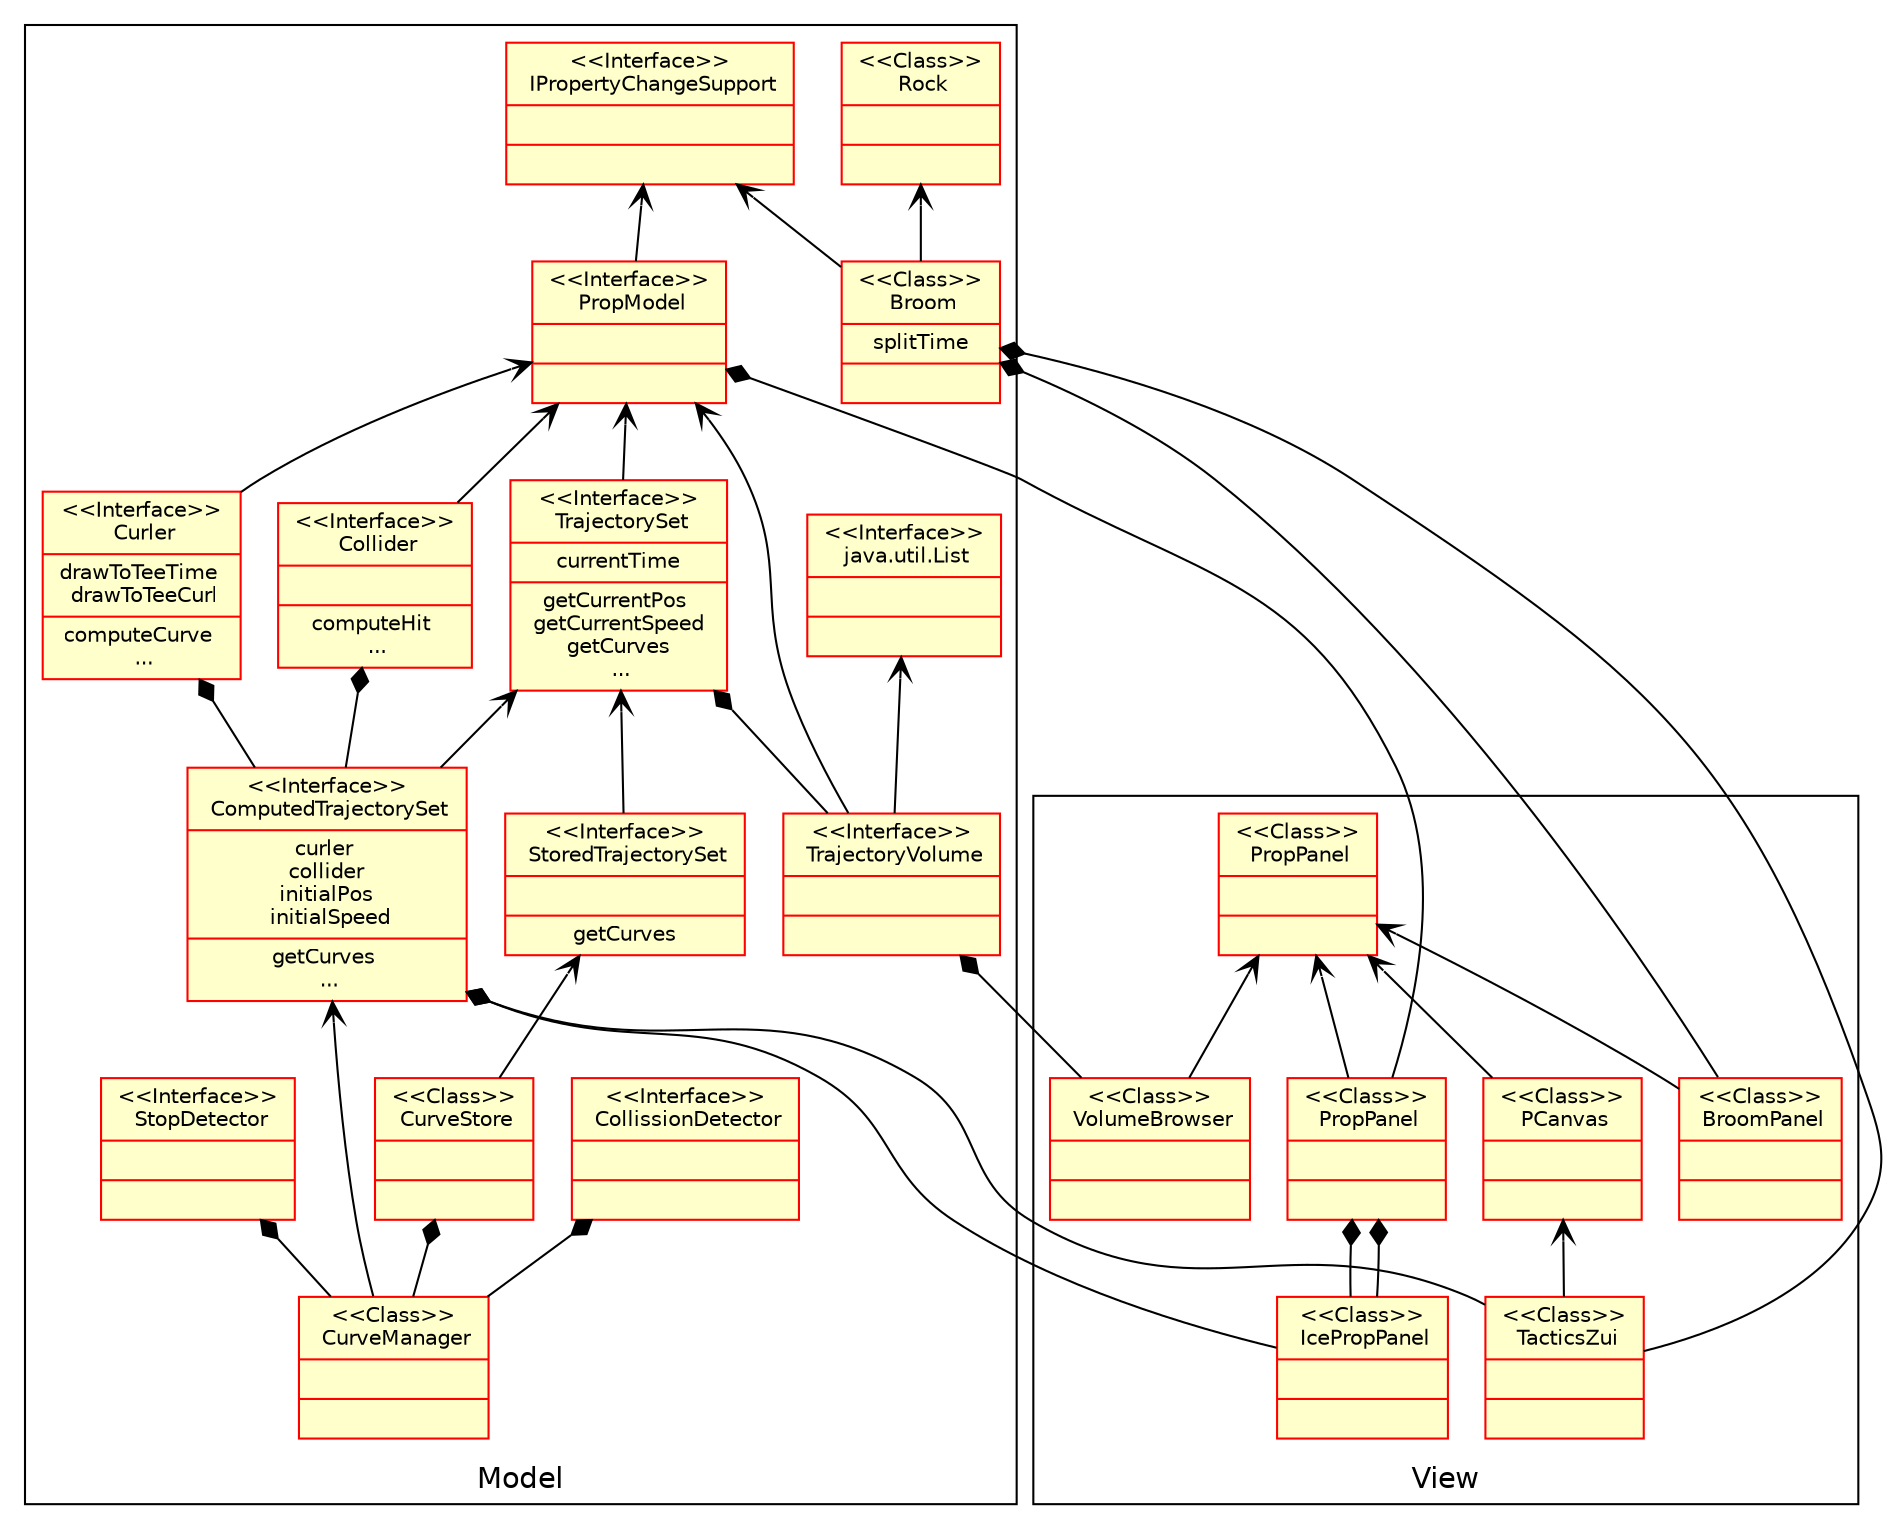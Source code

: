 #!/usr/bin/dot -Tpdf -o domain-model.pdf
/*
    $Id: deployment.dot 12872 2006-10-31 16:59:40Z rohrmoser $

        See http://www.graphviz.org/Documentation.php
*/
digraph G {
	rankdir=BT;
	fontname="Helvetica";

#	edge [fontname="Helvetica",fontsize=10, fontcolor="black", labelfontname="Helvetica",labelfontsize=10, color="red"];
	node [fontname="Helvetica",fontsize=10, fontcolor="black", shape=record, color="red", style=filled, fillcolor="#FFFFCC", labeljust="r"];
	edge [arrowhead=open];
#	node [style=filled, fillcolor="lightblue"];
#	compound=true;

subgraph cluster_model {
	label="Model";

#	JDK
	List [
		label = "{ \<\<Interface\>\>\n java.util.List||}"
	];

#	JCurl

	PropModel [
		label = "{ \<\<Interface\>\>\n PropModel||}"
	];

	Rock [
		label = "{ \<\<Class\>\>\n Rock|| }"
	];

	IPropertyChangeSupport [
		label = "{ \<\<Interface\>\>\n IPropertyChangeSupport|| }"
	];

	TrajectorySet [
		label = "{ \<\<Interface\>\>\n TrajectorySet| \
		currentTime | \
		getCurrentPos \n \
		getCurrentSpeed \n \
		getCurves \n \
		... }"
	];

	ComputedTrajectorySet [
		label = "{ \<\<Interface\>\>\n ComputedTrajectorySet| \
		curler \n \
		collider \n \
		initialPos \n \
		initialSpeed | \
		getCurves \n \
		... }"
	];

	StoredTrajectorySet [
		label = "{ \<\<Interface\>\>\n StoredTrajectorySet|| getCurves }"
	];

	Volume [
		label = "{ \<\<Interface\>\>\n TrajectoryVolume||}"
	];

	Curler [
		label = "{ \<\<Interface\>\>\n Curler| \
		drawToTeeTime \n \
		drawToTeeCurl | \
		computeCurve \n \
		... }"
	];

	Collider [
		label = "{ \<\<Interface\>\>\n Collider| | \
		computeHit \n \
		... }"
	];

	CollissionDetector [
		label = "{ \<\<Interface\>\>\n CollissionDetector | | }"
	];

	StopDetector [
		label = "{ \<\<Interface\>\>\n StopDetector | | }"
	];

	CurveStore [
		label = "{ \<\<Class\>\>\n CurveStore|| }"
	];

	CurveManager [
		label = "{ \<\<Class\>\>\n CurveManager|| }"
	];

	Broom [
		label = "{ \<\<Class\>\>\n Broom|splitTime| }"
	];

#	Inheritance
	Volume -> List;
	Volume -> PropModel;
	PropModel -> IPropertyChangeSupport;
	TrajectorySet -> PropModel;
	StoredTrajectorySet -> TrajectorySet;
	CurveStore -> StoredTrajectorySet;
	ComputedTrajectorySet -> TrajectorySet;
	CurveManager -> ComputedTrajectorySet;
	Curler -> PropModel;
	Collider -> PropModel;
	Broom -> Rock;
	Broom  -> IPropertyChangeSupport;

#	Aggregation
	Volume -> TrajectorySet [arrowhead=diamond];
	ComputedTrajectorySet -> Curler [arrowhead=diamond];
	ComputedTrajectorySet -> Collider [arrowhead=diamond];
	CurveManager -> CollissionDetector [arrowhead=diamond];
	CurveManager -> StopDetector [arrowhead=diamond];
	CurveManager -> CurveStore [arrowhead=diamond];
}

subgraph cluster_view {
	label="View";

	JPanel [
		label = "{ \<\<Class\>\>\n PropPanel|| }"
	];

	PCanvas [
		label = "{ \<\<Class\>\>\n PCanvas|| }"
	];

	PropPanel [
		label = "{ \<\<Class\>\>\n PropPanel|| }"
	];

	BroomPanel [
		label = "{ \<\<Class\>\>\n BroomPanel|| }"
	];

	VolumeBrowser [
		label = "{ \<\<Class\>\>\n VolumeBrowser|| }"
	];

	IcePropPanel [
		label = "{ \<\<Class\>\>\n IcePropPanel|| }"
	];

	TacticsZui [
		label = "{ \<\<Class\>\>\n TacticsZui|| }"
	];

	PropPanel -> JPanel;
	BroomPanel -> JPanel;
	VolumeBrowser -> JPanel;
	PCanvas -> JPanel;
	TacticsZui -> PCanvas;

	IcePropPanel -> PropPanel [arrowhead=diamond];
	IcePropPanel -> PropPanel [arrowhead=diamond];
}

PropPanel -> PropModel [arrowhead=diamond];
VolumeBrowser -> Volume [arrowhead=diamond];
TacticsZui -> ComputedTrajectorySet [arrowhead=diamond];
TacticsZui -> Broom [arrowhead=diamond];
BroomPanel -> Broom [arrowhead=diamond];
IcePropPanel -> ComputedTrajectorySet [arrowhead=diamond];
}
